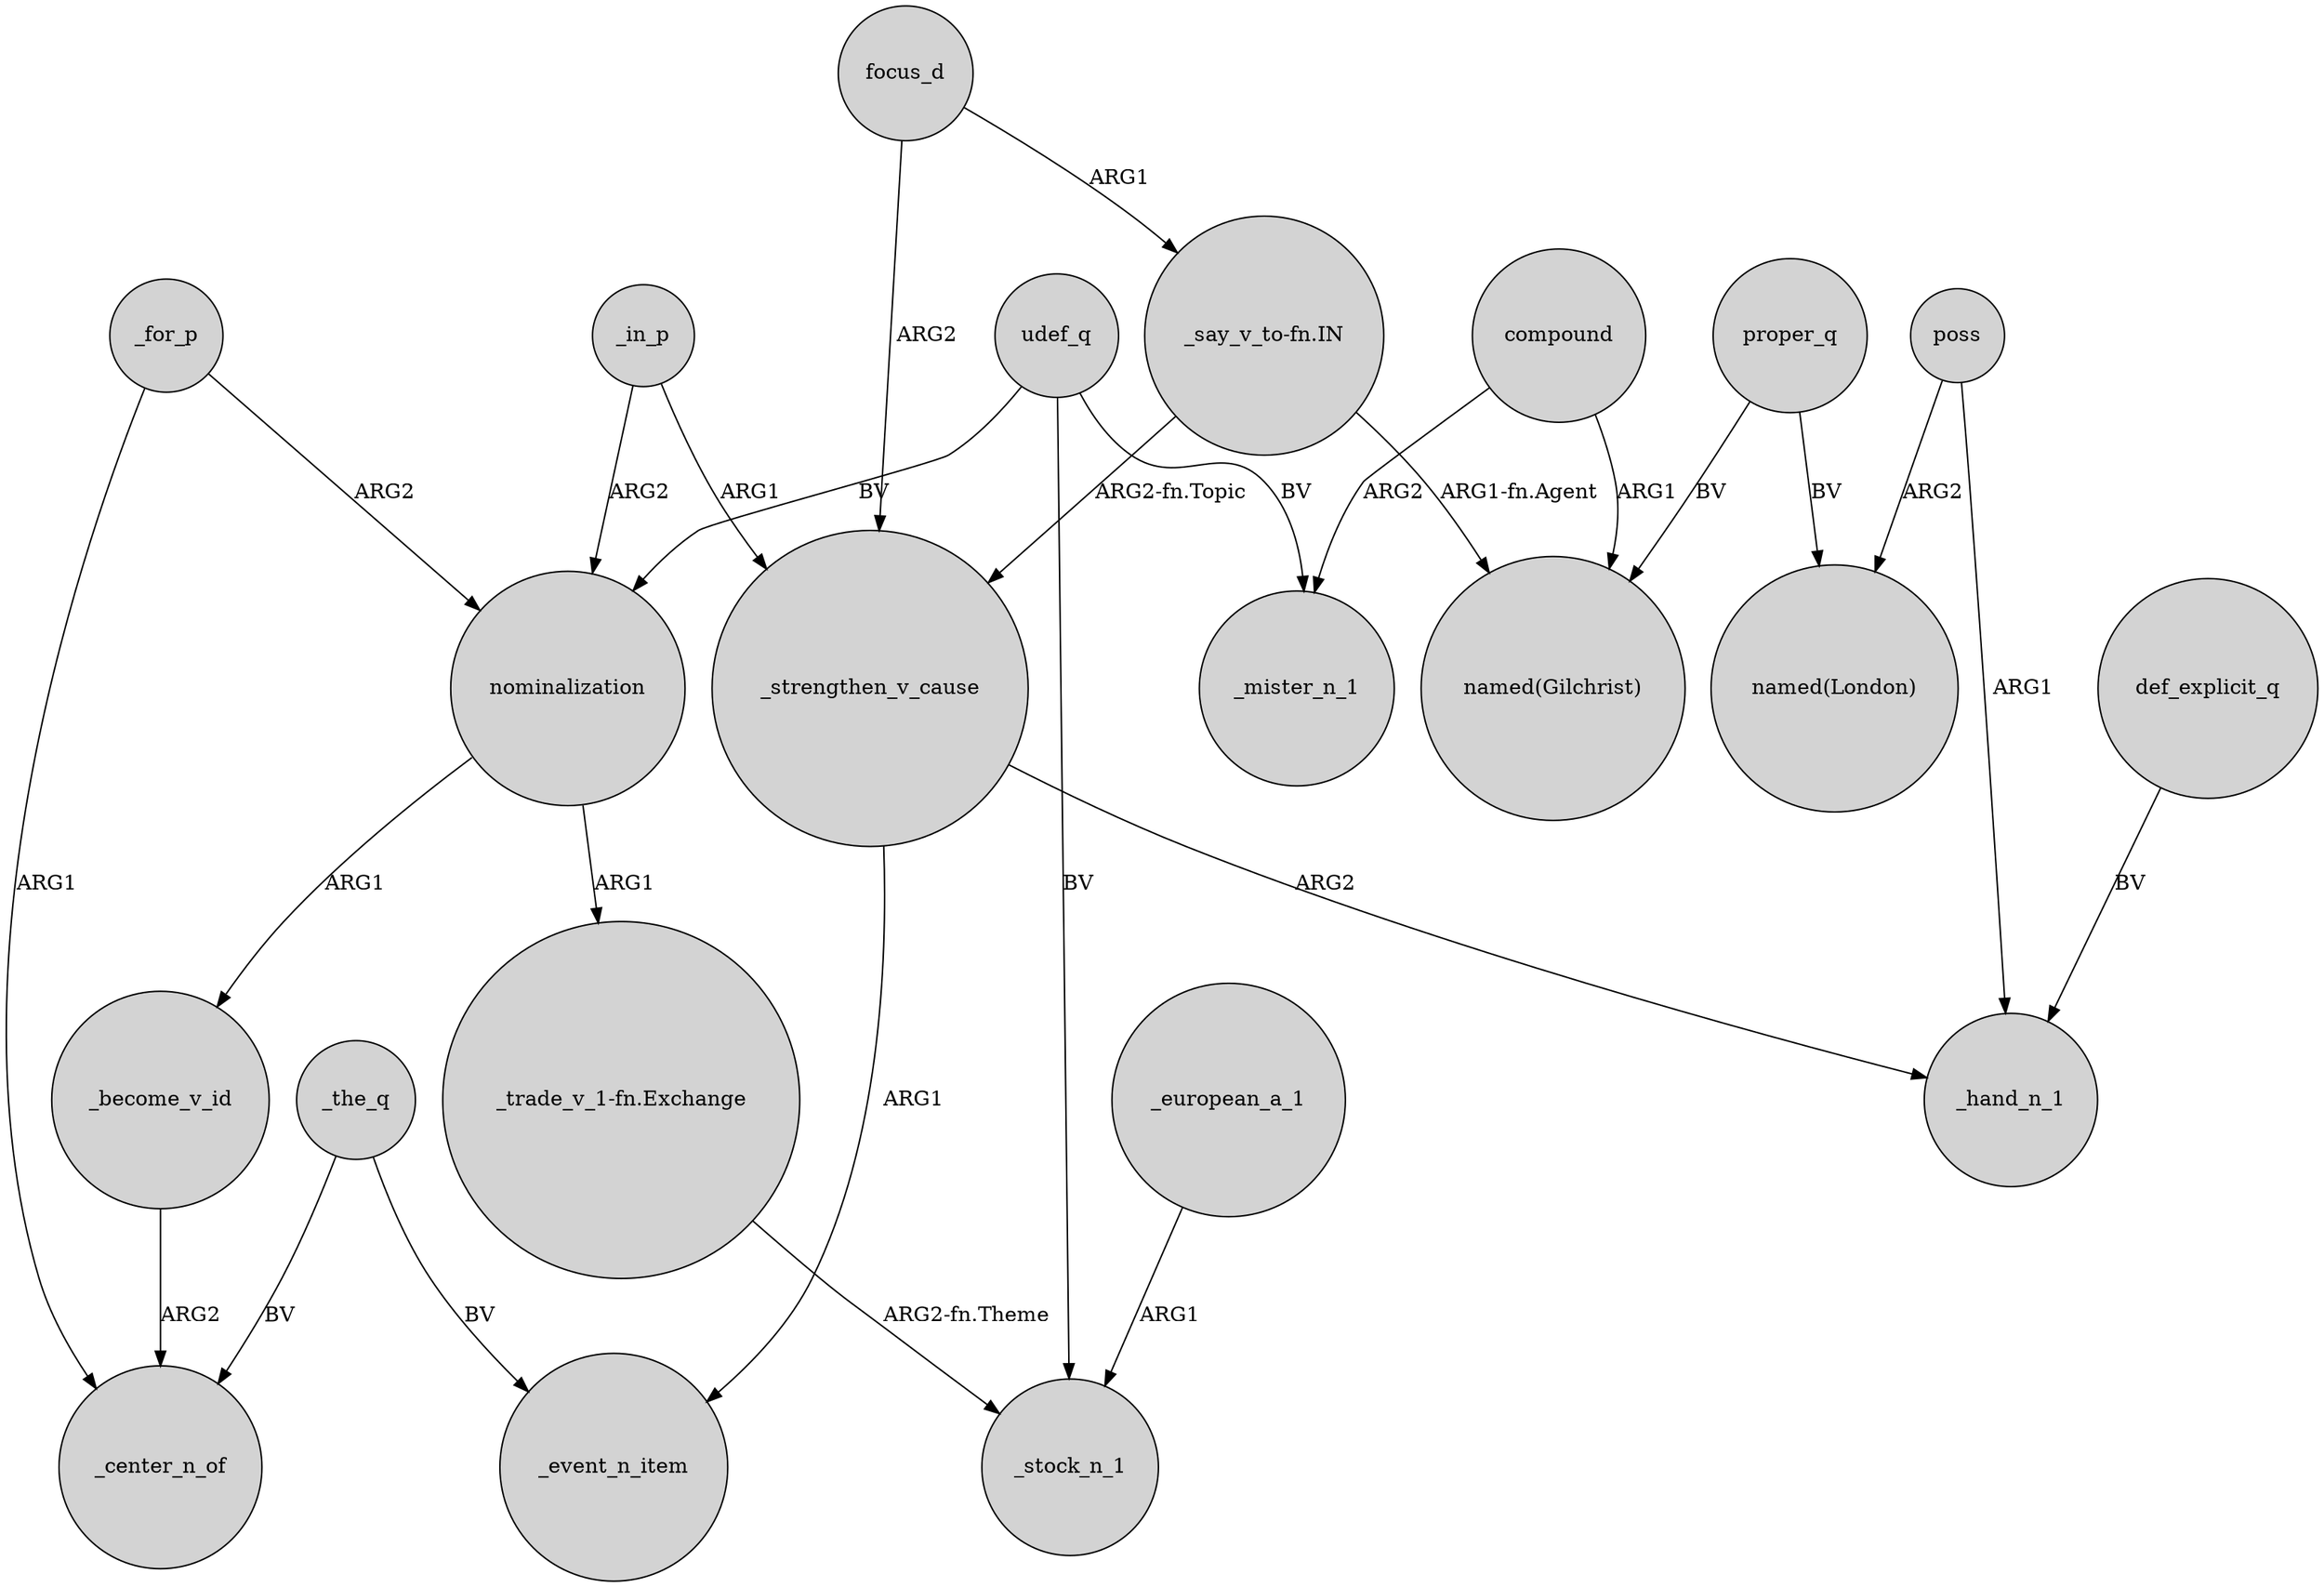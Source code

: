 digraph {
	node [shape=circle style=filled]
	_the_q -> _center_n_of [label=BV]
	_strengthen_v_cause -> _event_n_item [label=ARG1]
	compound -> _mister_n_1 [label=ARG2]
	_for_p -> nominalization [label=ARG2]
	udef_q -> _mister_n_1 [label=BV]
	focus_d -> _strengthen_v_cause [label=ARG2]
	"_say_v_to-fn.IN" -> "named(Gilchrist)" [label="ARG1-fn.Agent"]
	_strengthen_v_cause -> _hand_n_1 [label=ARG2]
	_european_a_1 -> _stock_n_1 [label=ARG1]
	"_trade_v_1-fn.Exchange" -> _stock_n_1 [label="ARG2-fn.Theme"]
	def_explicit_q -> _hand_n_1 [label=BV]
	compound -> "named(Gilchrist)" [label=ARG1]
	_in_p -> _strengthen_v_cause [label=ARG1]
	udef_q -> _stock_n_1 [label=BV]
	_become_v_id -> _center_n_of [label=ARG2]
	proper_q -> "named(Gilchrist)" [label=BV]
	"_say_v_to-fn.IN" -> _strengthen_v_cause [label="ARG2-fn.Topic"]
	udef_q -> nominalization [label=BV]
	poss -> _hand_n_1 [label=ARG1]
	proper_q -> "named(London)" [label=BV]
	nominalization -> _become_v_id [label=ARG1]
	_for_p -> _center_n_of [label=ARG1]
	nominalization -> "_trade_v_1-fn.Exchange" [label=ARG1]
	_in_p -> nominalization [label=ARG2]
	poss -> "named(London)" [label=ARG2]
	focus_d -> "_say_v_to-fn.IN" [label=ARG1]
	_the_q -> _event_n_item [label=BV]
}
